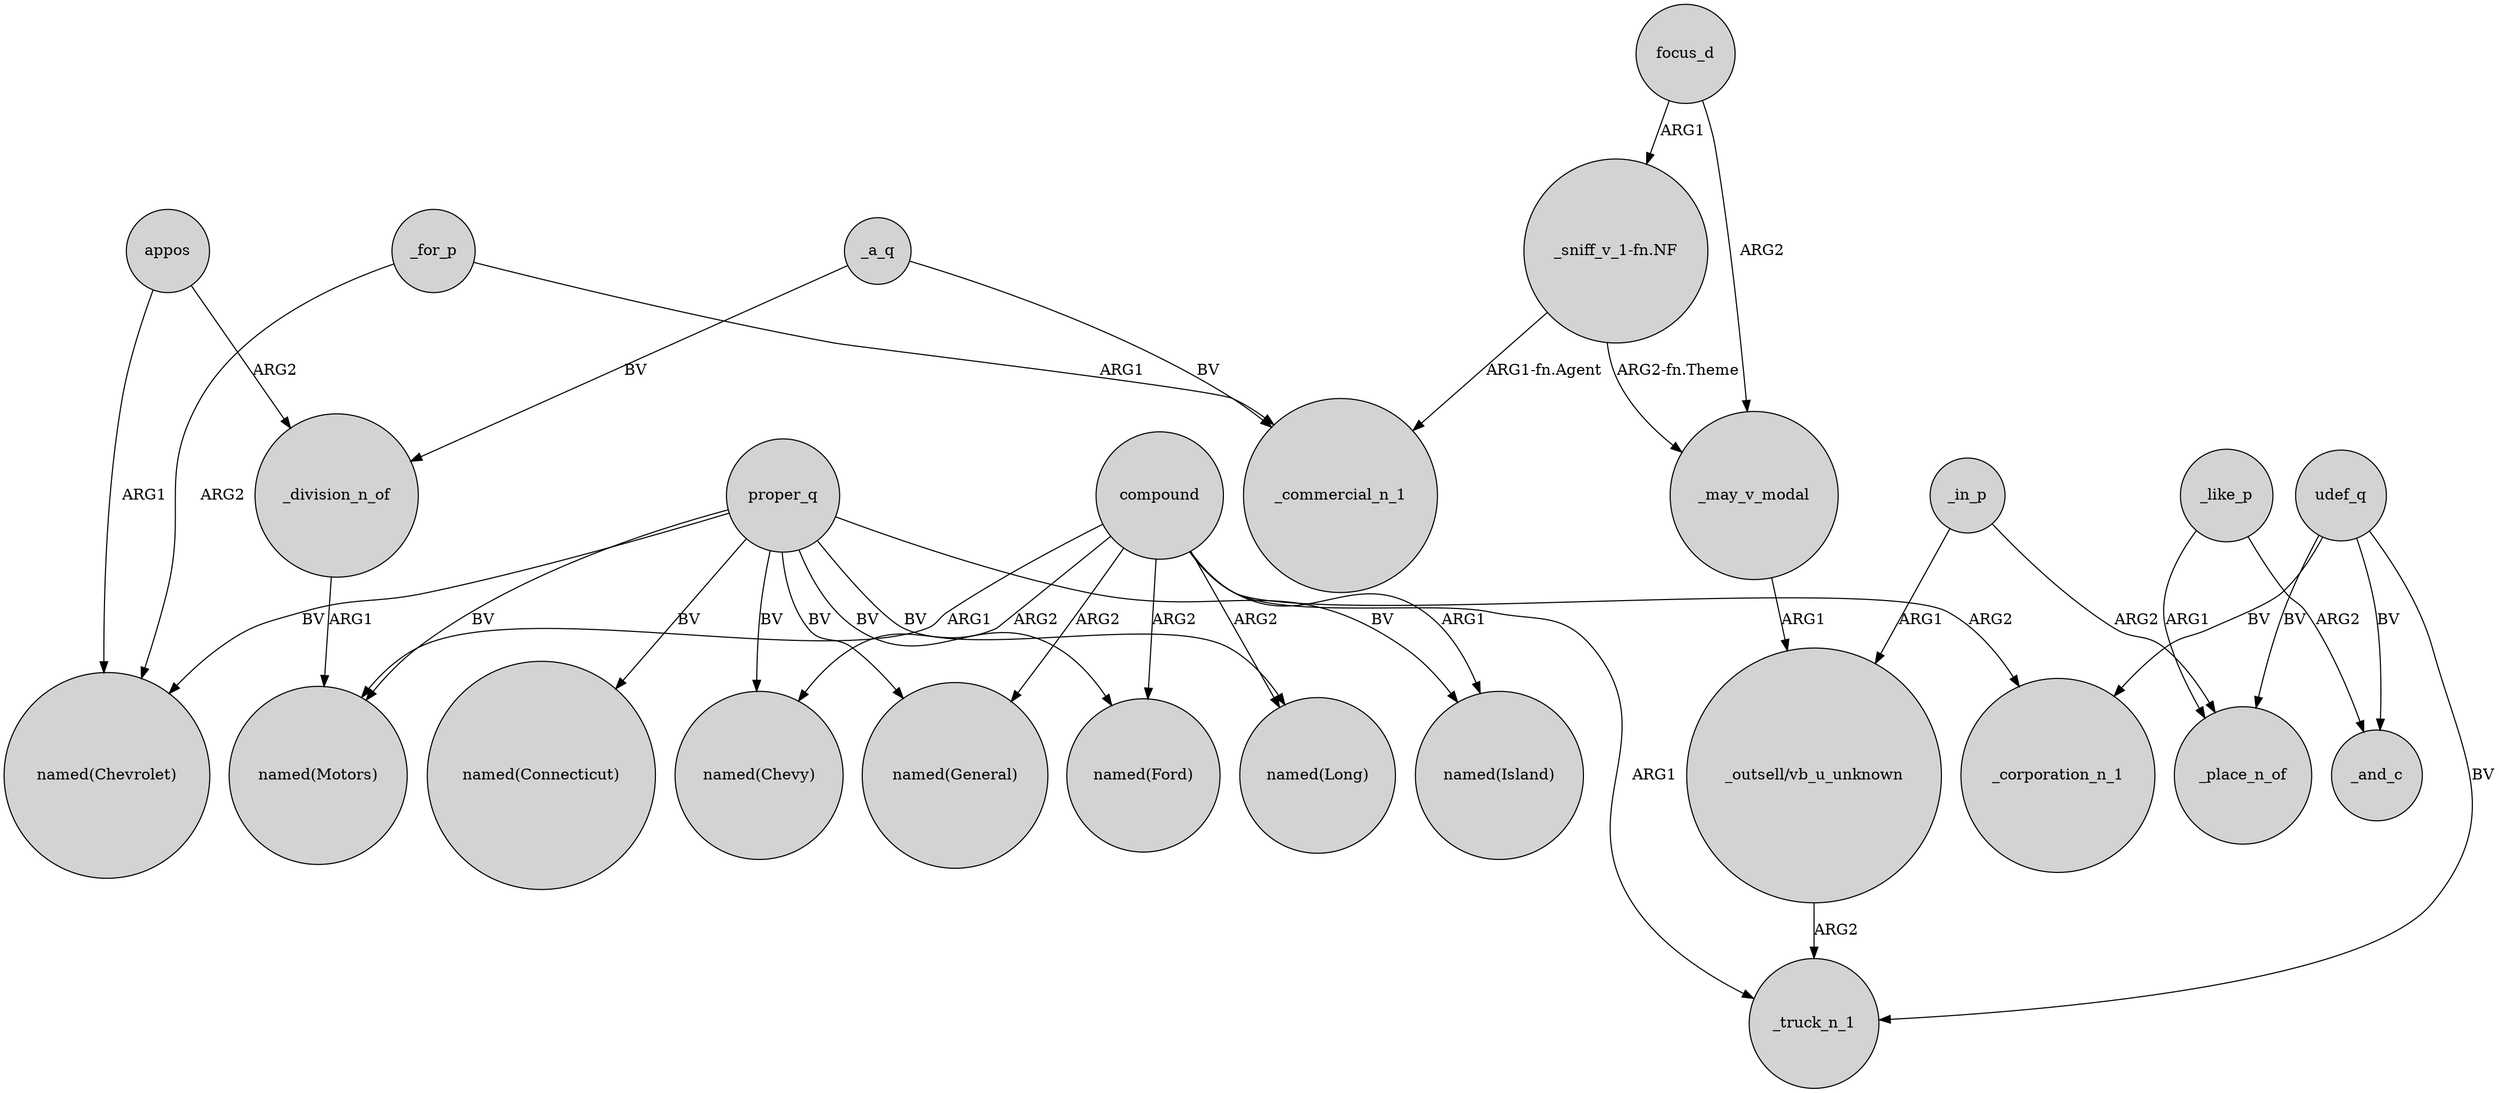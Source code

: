 digraph {
	node [shape=circle style=filled]
	compound -> "named(Long)" [label=ARG2]
	_like_p -> _place_n_of [label=ARG1]
	_for_p -> "named(Chevrolet)" [label=ARG2]
	proper_q -> "named(Long)" [label=BV]
	compound -> "named(Chevy)" [label=ARG2]
	proper_q -> "named(Motors)" [label=BV]
	appos -> _division_n_of [label=ARG2]
	proper_q -> "named(General)" [label=BV]
	focus_d -> _may_v_modal [label=ARG2]
	compound -> _corporation_n_1 [label=ARG2]
	_for_p -> _commercial_n_1 [label=ARG1]
	compound -> "named(General)" [label=ARG2]
	appos -> "named(Chevrolet)" [label=ARG1]
	_a_q -> _commercial_n_1 [label=BV]
	_in_p -> _place_n_of [label=ARG2]
	compound -> "named(Island)" [label=ARG1]
	focus_d -> "_sniff_v_1-fn.NF" [label=ARG1]
	proper_q -> "named(Chevy)" [label=BV]
	udef_q -> _corporation_n_1 [label=BV]
	_may_v_modal -> "_outsell/vb_u_unknown" [label=ARG1]
	udef_q -> _truck_n_1 [label=BV]
	"_sniff_v_1-fn.NF" -> _commercial_n_1 [label="ARG1-fn.Agent"]
	proper_q -> "named(Island)" [label=BV]
	proper_q -> "named(Chevrolet)" [label=BV]
	proper_q -> "named(Ford)" [label=BV]
	compound -> "named(Ford)" [label=ARG2]
	"_outsell/vb_u_unknown" -> _truck_n_1 [label=ARG2]
	proper_q -> "named(Connecticut)" [label=BV]
	_a_q -> _division_n_of [label=BV]
	udef_q -> _place_n_of [label=BV]
	"_sniff_v_1-fn.NF" -> _may_v_modal [label="ARG2-fn.Theme"]
	udef_q -> _and_c [label=BV]
	_division_n_of -> "named(Motors)" [label=ARG1]
	compound -> _truck_n_1 [label=ARG1]
	_in_p -> "_outsell/vb_u_unknown" [label=ARG1]
	_like_p -> _and_c [label=ARG2]
	compound -> "named(Motors)" [label=ARG1]
}
